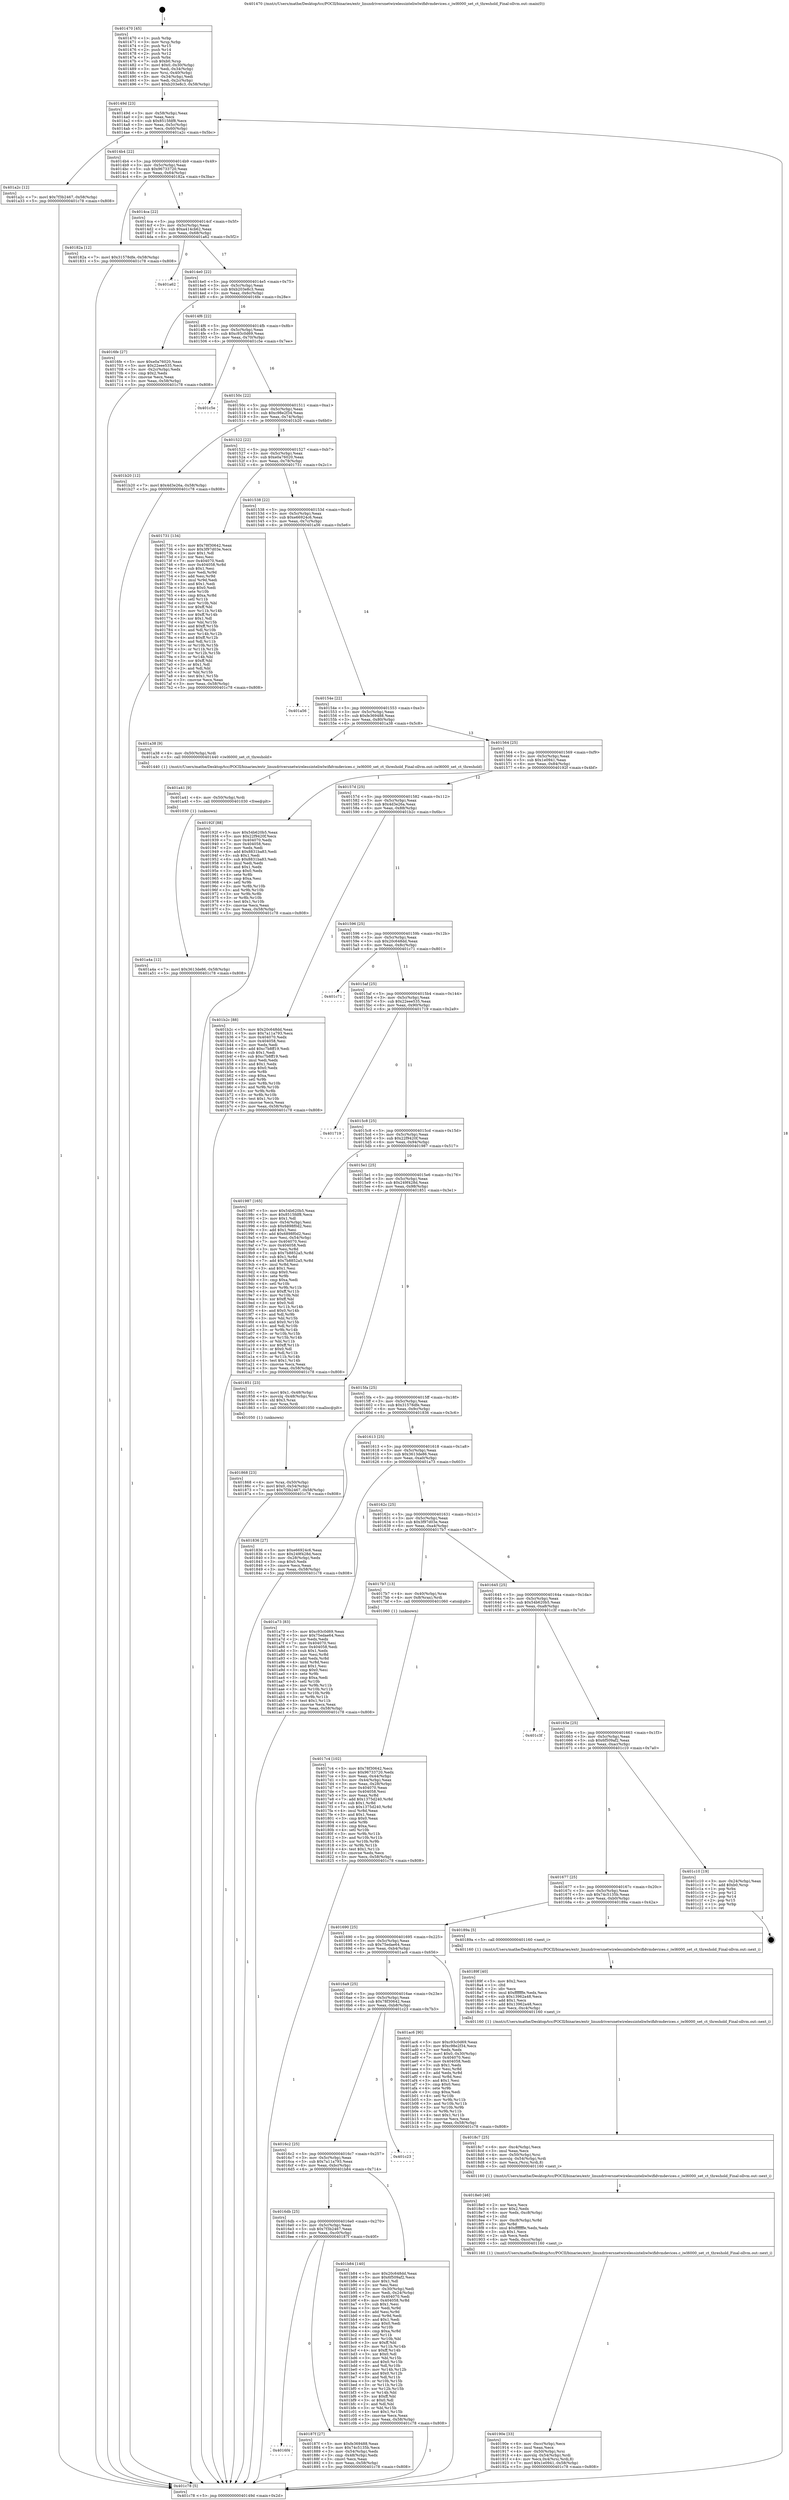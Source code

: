 digraph "0x401470" {
  label = "0x401470 (/mnt/c/Users/mathe/Desktop/tcc/POCII/binaries/extr_linuxdriversnetwirelessinteliwlwifidvmdevices.c_iwl6000_set_ct_threshold_Final-ollvm.out::main(0))"
  labelloc = "t"
  node[shape=record]

  Entry [label="",width=0.3,height=0.3,shape=circle,fillcolor=black,style=filled]
  "0x40149d" [label="{
     0x40149d [23]\l
     | [instrs]\l
     &nbsp;&nbsp;0x40149d \<+3\>: mov -0x58(%rbp),%eax\l
     &nbsp;&nbsp;0x4014a0 \<+2\>: mov %eax,%ecx\l
     &nbsp;&nbsp;0x4014a2 \<+6\>: sub $0x8515fdf8,%ecx\l
     &nbsp;&nbsp;0x4014a8 \<+3\>: mov %eax,-0x5c(%rbp)\l
     &nbsp;&nbsp;0x4014ab \<+3\>: mov %ecx,-0x60(%rbp)\l
     &nbsp;&nbsp;0x4014ae \<+6\>: je 0000000000401a2c \<main+0x5bc\>\l
  }"]
  "0x401a2c" [label="{
     0x401a2c [12]\l
     | [instrs]\l
     &nbsp;&nbsp;0x401a2c \<+7\>: movl $0x7f3b2467,-0x58(%rbp)\l
     &nbsp;&nbsp;0x401a33 \<+5\>: jmp 0000000000401c78 \<main+0x808\>\l
  }"]
  "0x4014b4" [label="{
     0x4014b4 [22]\l
     | [instrs]\l
     &nbsp;&nbsp;0x4014b4 \<+5\>: jmp 00000000004014b9 \<main+0x49\>\l
     &nbsp;&nbsp;0x4014b9 \<+3\>: mov -0x5c(%rbp),%eax\l
     &nbsp;&nbsp;0x4014bc \<+5\>: sub $0x96733720,%eax\l
     &nbsp;&nbsp;0x4014c1 \<+3\>: mov %eax,-0x64(%rbp)\l
     &nbsp;&nbsp;0x4014c4 \<+6\>: je 000000000040182a \<main+0x3ba\>\l
  }"]
  Exit [label="",width=0.3,height=0.3,shape=circle,fillcolor=black,style=filled,peripheries=2]
  "0x40182a" [label="{
     0x40182a [12]\l
     | [instrs]\l
     &nbsp;&nbsp;0x40182a \<+7\>: movl $0x31578dfe,-0x58(%rbp)\l
     &nbsp;&nbsp;0x401831 \<+5\>: jmp 0000000000401c78 \<main+0x808\>\l
  }"]
  "0x4014ca" [label="{
     0x4014ca [22]\l
     | [instrs]\l
     &nbsp;&nbsp;0x4014ca \<+5\>: jmp 00000000004014cf \<main+0x5f\>\l
     &nbsp;&nbsp;0x4014cf \<+3\>: mov -0x5c(%rbp),%eax\l
     &nbsp;&nbsp;0x4014d2 \<+5\>: sub $0xa414cb62,%eax\l
     &nbsp;&nbsp;0x4014d7 \<+3\>: mov %eax,-0x68(%rbp)\l
     &nbsp;&nbsp;0x4014da \<+6\>: je 0000000000401a62 \<main+0x5f2\>\l
  }"]
  "0x401a4a" [label="{
     0x401a4a [12]\l
     | [instrs]\l
     &nbsp;&nbsp;0x401a4a \<+7\>: movl $0x3613de86,-0x58(%rbp)\l
     &nbsp;&nbsp;0x401a51 \<+5\>: jmp 0000000000401c78 \<main+0x808\>\l
  }"]
  "0x401a62" [label="{
     0x401a62\l
  }", style=dashed]
  "0x4014e0" [label="{
     0x4014e0 [22]\l
     | [instrs]\l
     &nbsp;&nbsp;0x4014e0 \<+5\>: jmp 00000000004014e5 \<main+0x75\>\l
     &nbsp;&nbsp;0x4014e5 \<+3\>: mov -0x5c(%rbp),%eax\l
     &nbsp;&nbsp;0x4014e8 \<+5\>: sub $0xb203e8c3,%eax\l
     &nbsp;&nbsp;0x4014ed \<+3\>: mov %eax,-0x6c(%rbp)\l
     &nbsp;&nbsp;0x4014f0 \<+6\>: je 00000000004016fe \<main+0x28e\>\l
  }"]
  "0x401a41" [label="{
     0x401a41 [9]\l
     | [instrs]\l
     &nbsp;&nbsp;0x401a41 \<+4\>: mov -0x50(%rbp),%rdi\l
     &nbsp;&nbsp;0x401a45 \<+5\>: call 0000000000401030 \<free@plt\>\l
     | [calls]\l
     &nbsp;&nbsp;0x401030 \{1\} (unknown)\l
  }"]
  "0x4016fe" [label="{
     0x4016fe [27]\l
     | [instrs]\l
     &nbsp;&nbsp;0x4016fe \<+5\>: mov $0xe0a76020,%eax\l
     &nbsp;&nbsp;0x401703 \<+5\>: mov $0x22eee535,%ecx\l
     &nbsp;&nbsp;0x401708 \<+3\>: mov -0x2c(%rbp),%edx\l
     &nbsp;&nbsp;0x40170b \<+3\>: cmp $0x2,%edx\l
     &nbsp;&nbsp;0x40170e \<+3\>: cmovne %ecx,%eax\l
     &nbsp;&nbsp;0x401711 \<+3\>: mov %eax,-0x58(%rbp)\l
     &nbsp;&nbsp;0x401714 \<+5\>: jmp 0000000000401c78 \<main+0x808\>\l
  }"]
  "0x4014f6" [label="{
     0x4014f6 [22]\l
     | [instrs]\l
     &nbsp;&nbsp;0x4014f6 \<+5\>: jmp 00000000004014fb \<main+0x8b\>\l
     &nbsp;&nbsp;0x4014fb \<+3\>: mov -0x5c(%rbp),%eax\l
     &nbsp;&nbsp;0x4014fe \<+5\>: sub $0xc93c0d69,%eax\l
     &nbsp;&nbsp;0x401503 \<+3\>: mov %eax,-0x70(%rbp)\l
     &nbsp;&nbsp;0x401506 \<+6\>: je 0000000000401c5e \<main+0x7ee\>\l
  }"]
  "0x401c78" [label="{
     0x401c78 [5]\l
     | [instrs]\l
     &nbsp;&nbsp;0x401c78 \<+5\>: jmp 000000000040149d \<main+0x2d\>\l
  }"]
  "0x401470" [label="{
     0x401470 [45]\l
     | [instrs]\l
     &nbsp;&nbsp;0x401470 \<+1\>: push %rbp\l
     &nbsp;&nbsp;0x401471 \<+3\>: mov %rsp,%rbp\l
     &nbsp;&nbsp;0x401474 \<+2\>: push %r15\l
     &nbsp;&nbsp;0x401476 \<+2\>: push %r14\l
     &nbsp;&nbsp;0x401478 \<+2\>: push %r12\l
     &nbsp;&nbsp;0x40147a \<+1\>: push %rbx\l
     &nbsp;&nbsp;0x40147b \<+7\>: sub $0xb0,%rsp\l
     &nbsp;&nbsp;0x401482 \<+7\>: movl $0x0,-0x30(%rbp)\l
     &nbsp;&nbsp;0x401489 \<+3\>: mov %edi,-0x34(%rbp)\l
     &nbsp;&nbsp;0x40148c \<+4\>: mov %rsi,-0x40(%rbp)\l
     &nbsp;&nbsp;0x401490 \<+3\>: mov -0x34(%rbp),%edi\l
     &nbsp;&nbsp;0x401493 \<+3\>: mov %edi,-0x2c(%rbp)\l
     &nbsp;&nbsp;0x401496 \<+7\>: movl $0xb203e8c3,-0x58(%rbp)\l
  }"]
  "0x40190e" [label="{
     0x40190e [33]\l
     | [instrs]\l
     &nbsp;&nbsp;0x40190e \<+6\>: mov -0xcc(%rbp),%ecx\l
     &nbsp;&nbsp;0x401914 \<+3\>: imul %eax,%ecx\l
     &nbsp;&nbsp;0x401917 \<+4\>: mov -0x50(%rbp),%rsi\l
     &nbsp;&nbsp;0x40191b \<+4\>: movslq -0x54(%rbp),%rdi\l
     &nbsp;&nbsp;0x40191f \<+4\>: mov %ecx,0x4(%rsi,%rdi,8)\l
     &nbsp;&nbsp;0x401923 \<+7\>: movl $0x1e0941,-0x58(%rbp)\l
     &nbsp;&nbsp;0x40192a \<+5\>: jmp 0000000000401c78 \<main+0x808\>\l
  }"]
  "0x401c5e" [label="{
     0x401c5e\l
  }", style=dashed]
  "0x40150c" [label="{
     0x40150c [22]\l
     | [instrs]\l
     &nbsp;&nbsp;0x40150c \<+5\>: jmp 0000000000401511 \<main+0xa1\>\l
     &nbsp;&nbsp;0x401511 \<+3\>: mov -0x5c(%rbp),%eax\l
     &nbsp;&nbsp;0x401514 \<+5\>: sub $0xc98e2f34,%eax\l
     &nbsp;&nbsp;0x401519 \<+3\>: mov %eax,-0x74(%rbp)\l
     &nbsp;&nbsp;0x40151c \<+6\>: je 0000000000401b20 \<main+0x6b0\>\l
  }"]
  "0x4018e0" [label="{
     0x4018e0 [46]\l
     | [instrs]\l
     &nbsp;&nbsp;0x4018e0 \<+2\>: xor %ecx,%ecx\l
     &nbsp;&nbsp;0x4018e2 \<+5\>: mov $0x2,%edx\l
     &nbsp;&nbsp;0x4018e7 \<+6\>: mov %edx,-0xc8(%rbp)\l
     &nbsp;&nbsp;0x4018ed \<+1\>: cltd\l
     &nbsp;&nbsp;0x4018ee \<+7\>: mov -0xc8(%rbp),%r8d\l
     &nbsp;&nbsp;0x4018f5 \<+3\>: idiv %r8d\l
     &nbsp;&nbsp;0x4018f8 \<+6\>: imul $0xfffffffe,%edx,%edx\l
     &nbsp;&nbsp;0x4018fe \<+3\>: sub $0x1,%ecx\l
     &nbsp;&nbsp;0x401901 \<+2\>: sub %ecx,%edx\l
     &nbsp;&nbsp;0x401903 \<+6\>: mov %edx,-0xcc(%rbp)\l
     &nbsp;&nbsp;0x401909 \<+5\>: call 0000000000401160 \<next_i\>\l
     | [calls]\l
     &nbsp;&nbsp;0x401160 \{1\} (/mnt/c/Users/mathe/Desktop/tcc/POCII/binaries/extr_linuxdriversnetwirelessinteliwlwifidvmdevices.c_iwl6000_set_ct_threshold_Final-ollvm.out::next_i)\l
  }"]
  "0x401b20" [label="{
     0x401b20 [12]\l
     | [instrs]\l
     &nbsp;&nbsp;0x401b20 \<+7\>: movl $0x4d3e26a,-0x58(%rbp)\l
     &nbsp;&nbsp;0x401b27 \<+5\>: jmp 0000000000401c78 \<main+0x808\>\l
  }"]
  "0x401522" [label="{
     0x401522 [22]\l
     | [instrs]\l
     &nbsp;&nbsp;0x401522 \<+5\>: jmp 0000000000401527 \<main+0xb7\>\l
     &nbsp;&nbsp;0x401527 \<+3\>: mov -0x5c(%rbp),%eax\l
     &nbsp;&nbsp;0x40152a \<+5\>: sub $0xe0a76020,%eax\l
     &nbsp;&nbsp;0x40152f \<+3\>: mov %eax,-0x78(%rbp)\l
     &nbsp;&nbsp;0x401532 \<+6\>: je 0000000000401731 \<main+0x2c1\>\l
  }"]
  "0x4018c7" [label="{
     0x4018c7 [25]\l
     | [instrs]\l
     &nbsp;&nbsp;0x4018c7 \<+6\>: mov -0xc4(%rbp),%ecx\l
     &nbsp;&nbsp;0x4018cd \<+3\>: imul %eax,%ecx\l
     &nbsp;&nbsp;0x4018d0 \<+4\>: mov -0x50(%rbp),%rsi\l
     &nbsp;&nbsp;0x4018d4 \<+4\>: movslq -0x54(%rbp),%rdi\l
     &nbsp;&nbsp;0x4018d8 \<+3\>: mov %ecx,(%rsi,%rdi,8)\l
     &nbsp;&nbsp;0x4018db \<+5\>: call 0000000000401160 \<next_i\>\l
     | [calls]\l
     &nbsp;&nbsp;0x401160 \{1\} (/mnt/c/Users/mathe/Desktop/tcc/POCII/binaries/extr_linuxdriversnetwirelessinteliwlwifidvmdevices.c_iwl6000_set_ct_threshold_Final-ollvm.out::next_i)\l
  }"]
  "0x401731" [label="{
     0x401731 [134]\l
     | [instrs]\l
     &nbsp;&nbsp;0x401731 \<+5\>: mov $0x78f30642,%eax\l
     &nbsp;&nbsp;0x401736 \<+5\>: mov $0x3f97d03e,%ecx\l
     &nbsp;&nbsp;0x40173b \<+2\>: mov $0x1,%dl\l
     &nbsp;&nbsp;0x40173d \<+2\>: xor %esi,%esi\l
     &nbsp;&nbsp;0x40173f \<+7\>: mov 0x404070,%edi\l
     &nbsp;&nbsp;0x401746 \<+8\>: mov 0x404058,%r8d\l
     &nbsp;&nbsp;0x40174e \<+3\>: sub $0x1,%esi\l
     &nbsp;&nbsp;0x401751 \<+3\>: mov %edi,%r9d\l
     &nbsp;&nbsp;0x401754 \<+3\>: add %esi,%r9d\l
     &nbsp;&nbsp;0x401757 \<+4\>: imul %r9d,%edi\l
     &nbsp;&nbsp;0x40175b \<+3\>: and $0x1,%edi\l
     &nbsp;&nbsp;0x40175e \<+3\>: cmp $0x0,%edi\l
     &nbsp;&nbsp;0x401761 \<+4\>: sete %r10b\l
     &nbsp;&nbsp;0x401765 \<+4\>: cmp $0xa,%r8d\l
     &nbsp;&nbsp;0x401769 \<+4\>: setl %r11b\l
     &nbsp;&nbsp;0x40176d \<+3\>: mov %r10b,%bl\l
     &nbsp;&nbsp;0x401770 \<+3\>: xor $0xff,%bl\l
     &nbsp;&nbsp;0x401773 \<+3\>: mov %r11b,%r14b\l
     &nbsp;&nbsp;0x401776 \<+4\>: xor $0xff,%r14b\l
     &nbsp;&nbsp;0x40177a \<+3\>: xor $0x1,%dl\l
     &nbsp;&nbsp;0x40177d \<+3\>: mov %bl,%r15b\l
     &nbsp;&nbsp;0x401780 \<+4\>: and $0xff,%r15b\l
     &nbsp;&nbsp;0x401784 \<+3\>: and %dl,%r10b\l
     &nbsp;&nbsp;0x401787 \<+3\>: mov %r14b,%r12b\l
     &nbsp;&nbsp;0x40178a \<+4\>: and $0xff,%r12b\l
     &nbsp;&nbsp;0x40178e \<+3\>: and %dl,%r11b\l
     &nbsp;&nbsp;0x401791 \<+3\>: or %r10b,%r15b\l
     &nbsp;&nbsp;0x401794 \<+3\>: or %r11b,%r12b\l
     &nbsp;&nbsp;0x401797 \<+3\>: xor %r12b,%r15b\l
     &nbsp;&nbsp;0x40179a \<+3\>: or %r14b,%bl\l
     &nbsp;&nbsp;0x40179d \<+3\>: xor $0xff,%bl\l
     &nbsp;&nbsp;0x4017a0 \<+3\>: or $0x1,%dl\l
     &nbsp;&nbsp;0x4017a3 \<+2\>: and %dl,%bl\l
     &nbsp;&nbsp;0x4017a5 \<+3\>: or %bl,%r15b\l
     &nbsp;&nbsp;0x4017a8 \<+4\>: test $0x1,%r15b\l
     &nbsp;&nbsp;0x4017ac \<+3\>: cmovne %ecx,%eax\l
     &nbsp;&nbsp;0x4017af \<+3\>: mov %eax,-0x58(%rbp)\l
     &nbsp;&nbsp;0x4017b2 \<+5\>: jmp 0000000000401c78 \<main+0x808\>\l
  }"]
  "0x401538" [label="{
     0x401538 [22]\l
     | [instrs]\l
     &nbsp;&nbsp;0x401538 \<+5\>: jmp 000000000040153d \<main+0xcd\>\l
     &nbsp;&nbsp;0x40153d \<+3\>: mov -0x5c(%rbp),%eax\l
     &nbsp;&nbsp;0x401540 \<+5\>: sub $0xe66924c6,%eax\l
     &nbsp;&nbsp;0x401545 \<+3\>: mov %eax,-0x7c(%rbp)\l
     &nbsp;&nbsp;0x401548 \<+6\>: je 0000000000401a56 \<main+0x5e6\>\l
  }"]
  "0x40189f" [label="{
     0x40189f [40]\l
     | [instrs]\l
     &nbsp;&nbsp;0x40189f \<+5\>: mov $0x2,%ecx\l
     &nbsp;&nbsp;0x4018a4 \<+1\>: cltd\l
     &nbsp;&nbsp;0x4018a5 \<+2\>: idiv %ecx\l
     &nbsp;&nbsp;0x4018a7 \<+6\>: imul $0xfffffffe,%edx,%ecx\l
     &nbsp;&nbsp;0x4018ad \<+6\>: sub $0x13962a48,%ecx\l
     &nbsp;&nbsp;0x4018b3 \<+3\>: add $0x1,%ecx\l
     &nbsp;&nbsp;0x4018b6 \<+6\>: add $0x13962a48,%ecx\l
     &nbsp;&nbsp;0x4018bc \<+6\>: mov %ecx,-0xc4(%rbp)\l
     &nbsp;&nbsp;0x4018c2 \<+5\>: call 0000000000401160 \<next_i\>\l
     | [calls]\l
     &nbsp;&nbsp;0x401160 \{1\} (/mnt/c/Users/mathe/Desktop/tcc/POCII/binaries/extr_linuxdriversnetwirelessinteliwlwifidvmdevices.c_iwl6000_set_ct_threshold_Final-ollvm.out::next_i)\l
  }"]
  "0x401a56" [label="{
     0x401a56\l
  }", style=dashed]
  "0x40154e" [label="{
     0x40154e [22]\l
     | [instrs]\l
     &nbsp;&nbsp;0x40154e \<+5\>: jmp 0000000000401553 \<main+0xe3\>\l
     &nbsp;&nbsp;0x401553 \<+3\>: mov -0x5c(%rbp),%eax\l
     &nbsp;&nbsp;0x401556 \<+5\>: sub $0xfe369488,%eax\l
     &nbsp;&nbsp;0x40155b \<+3\>: mov %eax,-0x80(%rbp)\l
     &nbsp;&nbsp;0x40155e \<+6\>: je 0000000000401a38 \<main+0x5c8\>\l
  }"]
  "0x4016f4" [label="{
     0x4016f4\l
  }", style=dashed]
  "0x401a38" [label="{
     0x401a38 [9]\l
     | [instrs]\l
     &nbsp;&nbsp;0x401a38 \<+4\>: mov -0x50(%rbp),%rdi\l
     &nbsp;&nbsp;0x401a3c \<+5\>: call 0000000000401440 \<iwl6000_set_ct_threshold\>\l
     | [calls]\l
     &nbsp;&nbsp;0x401440 \{1\} (/mnt/c/Users/mathe/Desktop/tcc/POCII/binaries/extr_linuxdriversnetwirelessinteliwlwifidvmdevices.c_iwl6000_set_ct_threshold_Final-ollvm.out::iwl6000_set_ct_threshold)\l
  }"]
  "0x401564" [label="{
     0x401564 [25]\l
     | [instrs]\l
     &nbsp;&nbsp;0x401564 \<+5\>: jmp 0000000000401569 \<main+0xf9\>\l
     &nbsp;&nbsp;0x401569 \<+3\>: mov -0x5c(%rbp),%eax\l
     &nbsp;&nbsp;0x40156c \<+5\>: sub $0x1e0941,%eax\l
     &nbsp;&nbsp;0x401571 \<+6\>: mov %eax,-0x84(%rbp)\l
     &nbsp;&nbsp;0x401577 \<+6\>: je 000000000040192f \<main+0x4bf\>\l
  }"]
  "0x40187f" [label="{
     0x40187f [27]\l
     | [instrs]\l
     &nbsp;&nbsp;0x40187f \<+5\>: mov $0xfe369488,%eax\l
     &nbsp;&nbsp;0x401884 \<+5\>: mov $0x74c5135b,%ecx\l
     &nbsp;&nbsp;0x401889 \<+3\>: mov -0x54(%rbp),%edx\l
     &nbsp;&nbsp;0x40188c \<+3\>: cmp -0x48(%rbp),%edx\l
     &nbsp;&nbsp;0x40188f \<+3\>: cmovl %ecx,%eax\l
     &nbsp;&nbsp;0x401892 \<+3\>: mov %eax,-0x58(%rbp)\l
     &nbsp;&nbsp;0x401895 \<+5\>: jmp 0000000000401c78 \<main+0x808\>\l
  }"]
  "0x40192f" [label="{
     0x40192f [88]\l
     | [instrs]\l
     &nbsp;&nbsp;0x40192f \<+5\>: mov $0x54b620b5,%eax\l
     &nbsp;&nbsp;0x401934 \<+5\>: mov $0x22f9420f,%ecx\l
     &nbsp;&nbsp;0x401939 \<+7\>: mov 0x404070,%edx\l
     &nbsp;&nbsp;0x401940 \<+7\>: mov 0x404058,%esi\l
     &nbsp;&nbsp;0x401947 \<+2\>: mov %edx,%edi\l
     &nbsp;&nbsp;0x401949 \<+6\>: add $0x8831ba83,%edi\l
     &nbsp;&nbsp;0x40194f \<+3\>: sub $0x1,%edi\l
     &nbsp;&nbsp;0x401952 \<+6\>: sub $0x8831ba83,%edi\l
     &nbsp;&nbsp;0x401958 \<+3\>: imul %edi,%edx\l
     &nbsp;&nbsp;0x40195b \<+3\>: and $0x1,%edx\l
     &nbsp;&nbsp;0x40195e \<+3\>: cmp $0x0,%edx\l
     &nbsp;&nbsp;0x401961 \<+4\>: sete %r8b\l
     &nbsp;&nbsp;0x401965 \<+3\>: cmp $0xa,%esi\l
     &nbsp;&nbsp;0x401968 \<+4\>: setl %r9b\l
     &nbsp;&nbsp;0x40196c \<+3\>: mov %r8b,%r10b\l
     &nbsp;&nbsp;0x40196f \<+3\>: and %r9b,%r10b\l
     &nbsp;&nbsp;0x401972 \<+3\>: xor %r9b,%r8b\l
     &nbsp;&nbsp;0x401975 \<+3\>: or %r8b,%r10b\l
     &nbsp;&nbsp;0x401978 \<+4\>: test $0x1,%r10b\l
     &nbsp;&nbsp;0x40197c \<+3\>: cmovne %ecx,%eax\l
     &nbsp;&nbsp;0x40197f \<+3\>: mov %eax,-0x58(%rbp)\l
     &nbsp;&nbsp;0x401982 \<+5\>: jmp 0000000000401c78 \<main+0x808\>\l
  }"]
  "0x40157d" [label="{
     0x40157d [25]\l
     | [instrs]\l
     &nbsp;&nbsp;0x40157d \<+5\>: jmp 0000000000401582 \<main+0x112\>\l
     &nbsp;&nbsp;0x401582 \<+3\>: mov -0x5c(%rbp),%eax\l
     &nbsp;&nbsp;0x401585 \<+5\>: sub $0x4d3e26a,%eax\l
     &nbsp;&nbsp;0x40158a \<+6\>: mov %eax,-0x88(%rbp)\l
     &nbsp;&nbsp;0x401590 \<+6\>: je 0000000000401b2c \<main+0x6bc\>\l
  }"]
  "0x4016db" [label="{
     0x4016db [25]\l
     | [instrs]\l
     &nbsp;&nbsp;0x4016db \<+5\>: jmp 00000000004016e0 \<main+0x270\>\l
     &nbsp;&nbsp;0x4016e0 \<+3\>: mov -0x5c(%rbp),%eax\l
     &nbsp;&nbsp;0x4016e3 \<+5\>: sub $0x7f3b2467,%eax\l
     &nbsp;&nbsp;0x4016e8 \<+6\>: mov %eax,-0xc0(%rbp)\l
     &nbsp;&nbsp;0x4016ee \<+6\>: je 000000000040187f \<main+0x40f\>\l
  }"]
  "0x401b2c" [label="{
     0x401b2c [88]\l
     | [instrs]\l
     &nbsp;&nbsp;0x401b2c \<+5\>: mov $0x20c648dd,%eax\l
     &nbsp;&nbsp;0x401b31 \<+5\>: mov $0x7a11a793,%ecx\l
     &nbsp;&nbsp;0x401b36 \<+7\>: mov 0x404070,%edx\l
     &nbsp;&nbsp;0x401b3d \<+7\>: mov 0x404058,%esi\l
     &nbsp;&nbsp;0x401b44 \<+2\>: mov %edx,%edi\l
     &nbsp;&nbsp;0x401b46 \<+6\>: add $0xc7b8ff19,%edi\l
     &nbsp;&nbsp;0x401b4c \<+3\>: sub $0x1,%edi\l
     &nbsp;&nbsp;0x401b4f \<+6\>: sub $0xc7b8ff19,%edi\l
     &nbsp;&nbsp;0x401b55 \<+3\>: imul %edi,%edx\l
     &nbsp;&nbsp;0x401b58 \<+3\>: and $0x1,%edx\l
     &nbsp;&nbsp;0x401b5b \<+3\>: cmp $0x0,%edx\l
     &nbsp;&nbsp;0x401b5e \<+4\>: sete %r8b\l
     &nbsp;&nbsp;0x401b62 \<+3\>: cmp $0xa,%esi\l
     &nbsp;&nbsp;0x401b65 \<+4\>: setl %r9b\l
     &nbsp;&nbsp;0x401b69 \<+3\>: mov %r8b,%r10b\l
     &nbsp;&nbsp;0x401b6c \<+3\>: and %r9b,%r10b\l
     &nbsp;&nbsp;0x401b6f \<+3\>: xor %r9b,%r8b\l
     &nbsp;&nbsp;0x401b72 \<+3\>: or %r8b,%r10b\l
     &nbsp;&nbsp;0x401b75 \<+4\>: test $0x1,%r10b\l
     &nbsp;&nbsp;0x401b79 \<+3\>: cmovne %ecx,%eax\l
     &nbsp;&nbsp;0x401b7c \<+3\>: mov %eax,-0x58(%rbp)\l
     &nbsp;&nbsp;0x401b7f \<+5\>: jmp 0000000000401c78 \<main+0x808\>\l
  }"]
  "0x401596" [label="{
     0x401596 [25]\l
     | [instrs]\l
     &nbsp;&nbsp;0x401596 \<+5\>: jmp 000000000040159b \<main+0x12b\>\l
     &nbsp;&nbsp;0x40159b \<+3\>: mov -0x5c(%rbp),%eax\l
     &nbsp;&nbsp;0x40159e \<+5\>: sub $0x20c648dd,%eax\l
     &nbsp;&nbsp;0x4015a3 \<+6\>: mov %eax,-0x8c(%rbp)\l
     &nbsp;&nbsp;0x4015a9 \<+6\>: je 0000000000401c71 \<main+0x801\>\l
  }"]
  "0x401b84" [label="{
     0x401b84 [140]\l
     | [instrs]\l
     &nbsp;&nbsp;0x401b84 \<+5\>: mov $0x20c648dd,%eax\l
     &nbsp;&nbsp;0x401b89 \<+5\>: mov $0x6f509af2,%ecx\l
     &nbsp;&nbsp;0x401b8e \<+2\>: mov $0x1,%dl\l
     &nbsp;&nbsp;0x401b90 \<+2\>: xor %esi,%esi\l
     &nbsp;&nbsp;0x401b92 \<+3\>: mov -0x30(%rbp),%edi\l
     &nbsp;&nbsp;0x401b95 \<+3\>: mov %edi,-0x24(%rbp)\l
     &nbsp;&nbsp;0x401b98 \<+7\>: mov 0x404070,%edi\l
     &nbsp;&nbsp;0x401b9f \<+8\>: mov 0x404058,%r8d\l
     &nbsp;&nbsp;0x401ba7 \<+3\>: sub $0x1,%esi\l
     &nbsp;&nbsp;0x401baa \<+3\>: mov %edi,%r9d\l
     &nbsp;&nbsp;0x401bad \<+3\>: add %esi,%r9d\l
     &nbsp;&nbsp;0x401bb0 \<+4\>: imul %r9d,%edi\l
     &nbsp;&nbsp;0x401bb4 \<+3\>: and $0x1,%edi\l
     &nbsp;&nbsp;0x401bb7 \<+3\>: cmp $0x0,%edi\l
     &nbsp;&nbsp;0x401bba \<+4\>: sete %r10b\l
     &nbsp;&nbsp;0x401bbe \<+4\>: cmp $0xa,%r8d\l
     &nbsp;&nbsp;0x401bc2 \<+4\>: setl %r11b\l
     &nbsp;&nbsp;0x401bc6 \<+3\>: mov %r10b,%bl\l
     &nbsp;&nbsp;0x401bc9 \<+3\>: xor $0xff,%bl\l
     &nbsp;&nbsp;0x401bcc \<+3\>: mov %r11b,%r14b\l
     &nbsp;&nbsp;0x401bcf \<+4\>: xor $0xff,%r14b\l
     &nbsp;&nbsp;0x401bd3 \<+3\>: xor $0x0,%dl\l
     &nbsp;&nbsp;0x401bd6 \<+3\>: mov %bl,%r15b\l
     &nbsp;&nbsp;0x401bd9 \<+4\>: and $0x0,%r15b\l
     &nbsp;&nbsp;0x401bdd \<+3\>: and %dl,%r10b\l
     &nbsp;&nbsp;0x401be0 \<+3\>: mov %r14b,%r12b\l
     &nbsp;&nbsp;0x401be3 \<+4\>: and $0x0,%r12b\l
     &nbsp;&nbsp;0x401be7 \<+3\>: and %dl,%r11b\l
     &nbsp;&nbsp;0x401bea \<+3\>: or %r10b,%r15b\l
     &nbsp;&nbsp;0x401bed \<+3\>: or %r11b,%r12b\l
     &nbsp;&nbsp;0x401bf0 \<+3\>: xor %r12b,%r15b\l
     &nbsp;&nbsp;0x401bf3 \<+3\>: or %r14b,%bl\l
     &nbsp;&nbsp;0x401bf6 \<+3\>: xor $0xff,%bl\l
     &nbsp;&nbsp;0x401bf9 \<+3\>: or $0x0,%dl\l
     &nbsp;&nbsp;0x401bfc \<+2\>: and %dl,%bl\l
     &nbsp;&nbsp;0x401bfe \<+3\>: or %bl,%r15b\l
     &nbsp;&nbsp;0x401c01 \<+4\>: test $0x1,%r15b\l
     &nbsp;&nbsp;0x401c05 \<+3\>: cmovne %ecx,%eax\l
     &nbsp;&nbsp;0x401c08 \<+3\>: mov %eax,-0x58(%rbp)\l
     &nbsp;&nbsp;0x401c0b \<+5\>: jmp 0000000000401c78 \<main+0x808\>\l
  }"]
  "0x401c71" [label="{
     0x401c71\l
  }", style=dashed]
  "0x4015af" [label="{
     0x4015af [25]\l
     | [instrs]\l
     &nbsp;&nbsp;0x4015af \<+5\>: jmp 00000000004015b4 \<main+0x144\>\l
     &nbsp;&nbsp;0x4015b4 \<+3\>: mov -0x5c(%rbp),%eax\l
     &nbsp;&nbsp;0x4015b7 \<+5\>: sub $0x22eee535,%eax\l
     &nbsp;&nbsp;0x4015bc \<+6\>: mov %eax,-0x90(%rbp)\l
     &nbsp;&nbsp;0x4015c2 \<+6\>: je 0000000000401719 \<main+0x2a9\>\l
  }"]
  "0x4016c2" [label="{
     0x4016c2 [25]\l
     | [instrs]\l
     &nbsp;&nbsp;0x4016c2 \<+5\>: jmp 00000000004016c7 \<main+0x257\>\l
     &nbsp;&nbsp;0x4016c7 \<+3\>: mov -0x5c(%rbp),%eax\l
     &nbsp;&nbsp;0x4016ca \<+5\>: sub $0x7a11a793,%eax\l
     &nbsp;&nbsp;0x4016cf \<+6\>: mov %eax,-0xbc(%rbp)\l
     &nbsp;&nbsp;0x4016d5 \<+6\>: je 0000000000401b84 \<main+0x714\>\l
  }"]
  "0x401719" [label="{
     0x401719\l
  }", style=dashed]
  "0x4015c8" [label="{
     0x4015c8 [25]\l
     | [instrs]\l
     &nbsp;&nbsp;0x4015c8 \<+5\>: jmp 00000000004015cd \<main+0x15d\>\l
     &nbsp;&nbsp;0x4015cd \<+3\>: mov -0x5c(%rbp),%eax\l
     &nbsp;&nbsp;0x4015d0 \<+5\>: sub $0x22f9420f,%eax\l
     &nbsp;&nbsp;0x4015d5 \<+6\>: mov %eax,-0x94(%rbp)\l
     &nbsp;&nbsp;0x4015db \<+6\>: je 0000000000401987 \<main+0x517\>\l
  }"]
  "0x401c23" [label="{
     0x401c23\l
  }", style=dashed]
  "0x401987" [label="{
     0x401987 [165]\l
     | [instrs]\l
     &nbsp;&nbsp;0x401987 \<+5\>: mov $0x54b620b5,%eax\l
     &nbsp;&nbsp;0x40198c \<+5\>: mov $0x8515fdf8,%ecx\l
     &nbsp;&nbsp;0x401991 \<+2\>: mov $0x1,%dl\l
     &nbsp;&nbsp;0x401993 \<+3\>: mov -0x54(%rbp),%esi\l
     &nbsp;&nbsp;0x401996 \<+6\>: sub $0x6898f0d2,%esi\l
     &nbsp;&nbsp;0x40199c \<+3\>: add $0x1,%esi\l
     &nbsp;&nbsp;0x40199f \<+6\>: add $0x6898f0d2,%esi\l
     &nbsp;&nbsp;0x4019a5 \<+3\>: mov %esi,-0x54(%rbp)\l
     &nbsp;&nbsp;0x4019a8 \<+7\>: mov 0x404070,%esi\l
     &nbsp;&nbsp;0x4019af \<+7\>: mov 0x404058,%edi\l
     &nbsp;&nbsp;0x4019b6 \<+3\>: mov %esi,%r8d\l
     &nbsp;&nbsp;0x4019b9 \<+7\>: sub $0x7b8852a5,%r8d\l
     &nbsp;&nbsp;0x4019c0 \<+4\>: sub $0x1,%r8d\l
     &nbsp;&nbsp;0x4019c4 \<+7\>: add $0x7b8852a5,%r8d\l
     &nbsp;&nbsp;0x4019cb \<+4\>: imul %r8d,%esi\l
     &nbsp;&nbsp;0x4019cf \<+3\>: and $0x1,%esi\l
     &nbsp;&nbsp;0x4019d2 \<+3\>: cmp $0x0,%esi\l
     &nbsp;&nbsp;0x4019d5 \<+4\>: sete %r9b\l
     &nbsp;&nbsp;0x4019d9 \<+3\>: cmp $0xa,%edi\l
     &nbsp;&nbsp;0x4019dc \<+4\>: setl %r10b\l
     &nbsp;&nbsp;0x4019e0 \<+3\>: mov %r9b,%r11b\l
     &nbsp;&nbsp;0x4019e3 \<+4\>: xor $0xff,%r11b\l
     &nbsp;&nbsp;0x4019e7 \<+3\>: mov %r10b,%bl\l
     &nbsp;&nbsp;0x4019ea \<+3\>: xor $0xff,%bl\l
     &nbsp;&nbsp;0x4019ed \<+3\>: xor $0x0,%dl\l
     &nbsp;&nbsp;0x4019f0 \<+3\>: mov %r11b,%r14b\l
     &nbsp;&nbsp;0x4019f3 \<+4\>: and $0x0,%r14b\l
     &nbsp;&nbsp;0x4019f7 \<+3\>: and %dl,%r9b\l
     &nbsp;&nbsp;0x4019fa \<+3\>: mov %bl,%r15b\l
     &nbsp;&nbsp;0x4019fd \<+4\>: and $0x0,%r15b\l
     &nbsp;&nbsp;0x401a01 \<+3\>: and %dl,%r10b\l
     &nbsp;&nbsp;0x401a04 \<+3\>: or %r9b,%r14b\l
     &nbsp;&nbsp;0x401a07 \<+3\>: or %r10b,%r15b\l
     &nbsp;&nbsp;0x401a0a \<+3\>: xor %r15b,%r14b\l
     &nbsp;&nbsp;0x401a0d \<+3\>: or %bl,%r11b\l
     &nbsp;&nbsp;0x401a10 \<+4\>: xor $0xff,%r11b\l
     &nbsp;&nbsp;0x401a14 \<+3\>: or $0x0,%dl\l
     &nbsp;&nbsp;0x401a17 \<+3\>: and %dl,%r11b\l
     &nbsp;&nbsp;0x401a1a \<+3\>: or %r11b,%r14b\l
     &nbsp;&nbsp;0x401a1d \<+4\>: test $0x1,%r14b\l
     &nbsp;&nbsp;0x401a21 \<+3\>: cmovne %ecx,%eax\l
     &nbsp;&nbsp;0x401a24 \<+3\>: mov %eax,-0x58(%rbp)\l
     &nbsp;&nbsp;0x401a27 \<+5\>: jmp 0000000000401c78 \<main+0x808\>\l
  }"]
  "0x4015e1" [label="{
     0x4015e1 [25]\l
     | [instrs]\l
     &nbsp;&nbsp;0x4015e1 \<+5\>: jmp 00000000004015e6 \<main+0x176\>\l
     &nbsp;&nbsp;0x4015e6 \<+3\>: mov -0x5c(%rbp),%eax\l
     &nbsp;&nbsp;0x4015e9 \<+5\>: sub $0x249f428d,%eax\l
     &nbsp;&nbsp;0x4015ee \<+6\>: mov %eax,-0x98(%rbp)\l
     &nbsp;&nbsp;0x4015f4 \<+6\>: je 0000000000401851 \<main+0x3e1\>\l
  }"]
  "0x4016a9" [label="{
     0x4016a9 [25]\l
     | [instrs]\l
     &nbsp;&nbsp;0x4016a9 \<+5\>: jmp 00000000004016ae \<main+0x23e\>\l
     &nbsp;&nbsp;0x4016ae \<+3\>: mov -0x5c(%rbp),%eax\l
     &nbsp;&nbsp;0x4016b1 \<+5\>: sub $0x78f30642,%eax\l
     &nbsp;&nbsp;0x4016b6 \<+6\>: mov %eax,-0xb8(%rbp)\l
     &nbsp;&nbsp;0x4016bc \<+6\>: je 0000000000401c23 \<main+0x7b3\>\l
  }"]
  "0x401851" [label="{
     0x401851 [23]\l
     | [instrs]\l
     &nbsp;&nbsp;0x401851 \<+7\>: movl $0x1,-0x48(%rbp)\l
     &nbsp;&nbsp;0x401858 \<+4\>: movslq -0x48(%rbp),%rax\l
     &nbsp;&nbsp;0x40185c \<+4\>: shl $0x3,%rax\l
     &nbsp;&nbsp;0x401860 \<+3\>: mov %rax,%rdi\l
     &nbsp;&nbsp;0x401863 \<+5\>: call 0000000000401050 \<malloc@plt\>\l
     | [calls]\l
     &nbsp;&nbsp;0x401050 \{1\} (unknown)\l
  }"]
  "0x4015fa" [label="{
     0x4015fa [25]\l
     | [instrs]\l
     &nbsp;&nbsp;0x4015fa \<+5\>: jmp 00000000004015ff \<main+0x18f\>\l
     &nbsp;&nbsp;0x4015ff \<+3\>: mov -0x5c(%rbp),%eax\l
     &nbsp;&nbsp;0x401602 \<+5\>: sub $0x31578dfe,%eax\l
     &nbsp;&nbsp;0x401607 \<+6\>: mov %eax,-0x9c(%rbp)\l
     &nbsp;&nbsp;0x40160d \<+6\>: je 0000000000401836 \<main+0x3c6\>\l
  }"]
  "0x401ac6" [label="{
     0x401ac6 [90]\l
     | [instrs]\l
     &nbsp;&nbsp;0x401ac6 \<+5\>: mov $0xc93c0d69,%eax\l
     &nbsp;&nbsp;0x401acb \<+5\>: mov $0xc98e2f34,%ecx\l
     &nbsp;&nbsp;0x401ad0 \<+2\>: xor %edx,%edx\l
     &nbsp;&nbsp;0x401ad2 \<+7\>: movl $0x0,-0x30(%rbp)\l
     &nbsp;&nbsp;0x401ad9 \<+7\>: mov 0x404070,%esi\l
     &nbsp;&nbsp;0x401ae0 \<+7\>: mov 0x404058,%edi\l
     &nbsp;&nbsp;0x401ae7 \<+3\>: sub $0x1,%edx\l
     &nbsp;&nbsp;0x401aea \<+3\>: mov %esi,%r8d\l
     &nbsp;&nbsp;0x401aed \<+3\>: add %edx,%r8d\l
     &nbsp;&nbsp;0x401af0 \<+4\>: imul %r8d,%esi\l
     &nbsp;&nbsp;0x401af4 \<+3\>: and $0x1,%esi\l
     &nbsp;&nbsp;0x401af7 \<+3\>: cmp $0x0,%esi\l
     &nbsp;&nbsp;0x401afa \<+4\>: sete %r9b\l
     &nbsp;&nbsp;0x401afe \<+3\>: cmp $0xa,%edi\l
     &nbsp;&nbsp;0x401b01 \<+4\>: setl %r10b\l
     &nbsp;&nbsp;0x401b05 \<+3\>: mov %r9b,%r11b\l
     &nbsp;&nbsp;0x401b08 \<+3\>: and %r10b,%r11b\l
     &nbsp;&nbsp;0x401b0b \<+3\>: xor %r10b,%r9b\l
     &nbsp;&nbsp;0x401b0e \<+3\>: or %r9b,%r11b\l
     &nbsp;&nbsp;0x401b11 \<+4\>: test $0x1,%r11b\l
     &nbsp;&nbsp;0x401b15 \<+3\>: cmovne %ecx,%eax\l
     &nbsp;&nbsp;0x401b18 \<+3\>: mov %eax,-0x58(%rbp)\l
     &nbsp;&nbsp;0x401b1b \<+5\>: jmp 0000000000401c78 \<main+0x808\>\l
  }"]
  "0x401836" [label="{
     0x401836 [27]\l
     | [instrs]\l
     &nbsp;&nbsp;0x401836 \<+5\>: mov $0xe66924c6,%eax\l
     &nbsp;&nbsp;0x40183b \<+5\>: mov $0x249f428d,%ecx\l
     &nbsp;&nbsp;0x401840 \<+3\>: mov -0x28(%rbp),%edx\l
     &nbsp;&nbsp;0x401843 \<+3\>: cmp $0x0,%edx\l
     &nbsp;&nbsp;0x401846 \<+3\>: cmove %ecx,%eax\l
     &nbsp;&nbsp;0x401849 \<+3\>: mov %eax,-0x58(%rbp)\l
     &nbsp;&nbsp;0x40184c \<+5\>: jmp 0000000000401c78 \<main+0x808\>\l
  }"]
  "0x401613" [label="{
     0x401613 [25]\l
     | [instrs]\l
     &nbsp;&nbsp;0x401613 \<+5\>: jmp 0000000000401618 \<main+0x1a8\>\l
     &nbsp;&nbsp;0x401618 \<+3\>: mov -0x5c(%rbp),%eax\l
     &nbsp;&nbsp;0x40161b \<+5\>: sub $0x3613de86,%eax\l
     &nbsp;&nbsp;0x401620 \<+6\>: mov %eax,-0xa0(%rbp)\l
     &nbsp;&nbsp;0x401626 \<+6\>: je 0000000000401a73 \<main+0x603\>\l
  }"]
  "0x401690" [label="{
     0x401690 [25]\l
     | [instrs]\l
     &nbsp;&nbsp;0x401690 \<+5\>: jmp 0000000000401695 \<main+0x225\>\l
     &nbsp;&nbsp;0x401695 \<+3\>: mov -0x5c(%rbp),%eax\l
     &nbsp;&nbsp;0x401698 \<+5\>: sub $0x75edae64,%eax\l
     &nbsp;&nbsp;0x40169d \<+6\>: mov %eax,-0xb4(%rbp)\l
     &nbsp;&nbsp;0x4016a3 \<+6\>: je 0000000000401ac6 \<main+0x656\>\l
  }"]
  "0x401a73" [label="{
     0x401a73 [83]\l
     | [instrs]\l
     &nbsp;&nbsp;0x401a73 \<+5\>: mov $0xc93c0d69,%eax\l
     &nbsp;&nbsp;0x401a78 \<+5\>: mov $0x75edae64,%ecx\l
     &nbsp;&nbsp;0x401a7d \<+2\>: xor %edx,%edx\l
     &nbsp;&nbsp;0x401a7f \<+7\>: mov 0x404070,%esi\l
     &nbsp;&nbsp;0x401a86 \<+7\>: mov 0x404058,%edi\l
     &nbsp;&nbsp;0x401a8d \<+3\>: sub $0x1,%edx\l
     &nbsp;&nbsp;0x401a90 \<+3\>: mov %esi,%r8d\l
     &nbsp;&nbsp;0x401a93 \<+3\>: add %edx,%r8d\l
     &nbsp;&nbsp;0x401a96 \<+4\>: imul %r8d,%esi\l
     &nbsp;&nbsp;0x401a9a \<+3\>: and $0x1,%esi\l
     &nbsp;&nbsp;0x401a9d \<+3\>: cmp $0x0,%esi\l
     &nbsp;&nbsp;0x401aa0 \<+4\>: sete %r9b\l
     &nbsp;&nbsp;0x401aa4 \<+3\>: cmp $0xa,%edi\l
     &nbsp;&nbsp;0x401aa7 \<+4\>: setl %r10b\l
     &nbsp;&nbsp;0x401aab \<+3\>: mov %r9b,%r11b\l
     &nbsp;&nbsp;0x401aae \<+3\>: and %r10b,%r11b\l
     &nbsp;&nbsp;0x401ab1 \<+3\>: xor %r10b,%r9b\l
     &nbsp;&nbsp;0x401ab4 \<+3\>: or %r9b,%r11b\l
     &nbsp;&nbsp;0x401ab7 \<+4\>: test $0x1,%r11b\l
     &nbsp;&nbsp;0x401abb \<+3\>: cmovne %ecx,%eax\l
     &nbsp;&nbsp;0x401abe \<+3\>: mov %eax,-0x58(%rbp)\l
     &nbsp;&nbsp;0x401ac1 \<+5\>: jmp 0000000000401c78 \<main+0x808\>\l
  }"]
  "0x40162c" [label="{
     0x40162c [25]\l
     | [instrs]\l
     &nbsp;&nbsp;0x40162c \<+5\>: jmp 0000000000401631 \<main+0x1c1\>\l
     &nbsp;&nbsp;0x401631 \<+3\>: mov -0x5c(%rbp),%eax\l
     &nbsp;&nbsp;0x401634 \<+5\>: sub $0x3f97d03e,%eax\l
     &nbsp;&nbsp;0x401639 \<+6\>: mov %eax,-0xa4(%rbp)\l
     &nbsp;&nbsp;0x40163f \<+6\>: je 00000000004017b7 \<main+0x347\>\l
  }"]
  "0x40189a" [label="{
     0x40189a [5]\l
     | [instrs]\l
     &nbsp;&nbsp;0x40189a \<+5\>: call 0000000000401160 \<next_i\>\l
     | [calls]\l
     &nbsp;&nbsp;0x401160 \{1\} (/mnt/c/Users/mathe/Desktop/tcc/POCII/binaries/extr_linuxdriversnetwirelessinteliwlwifidvmdevices.c_iwl6000_set_ct_threshold_Final-ollvm.out::next_i)\l
  }"]
  "0x4017b7" [label="{
     0x4017b7 [13]\l
     | [instrs]\l
     &nbsp;&nbsp;0x4017b7 \<+4\>: mov -0x40(%rbp),%rax\l
     &nbsp;&nbsp;0x4017bb \<+4\>: mov 0x8(%rax),%rdi\l
     &nbsp;&nbsp;0x4017bf \<+5\>: call 0000000000401060 \<atoi@plt\>\l
     | [calls]\l
     &nbsp;&nbsp;0x401060 \{1\} (unknown)\l
  }"]
  "0x401645" [label="{
     0x401645 [25]\l
     | [instrs]\l
     &nbsp;&nbsp;0x401645 \<+5\>: jmp 000000000040164a \<main+0x1da\>\l
     &nbsp;&nbsp;0x40164a \<+3\>: mov -0x5c(%rbp),%eax\l
     &nbsp;&nbsp;0x40164d \<+5\>: sub $0x54b620b5,%eax\l
     &nbsp;&nbsp;0x401652 \<+6\>: mov %eax,-0xa8(%rbp)\l
     &nbsp;&nbsp;0x401658 \<+6\>: je 0000000000401c3f \<main+0x7cf\>\l
  }"]
  "0x4017c4" [label="{
     0x4017c4 [102]\l
     | [instrs]\l
     &nbsp;&nbsp;0x4017c4 \<+5\>: mov $0x78f30642,%ecx\l
     &nbsp;&nbsp;0x4017c9 \<+5\>: mov $0x96733720,%edx\l
     &nbsp;&nbsp;0x4017ce \<+3\>: mov %eax,-0x44(%rbp)\l
     &nbsp;&nbsp;0x4017d1 \<+3\>: mov -0x44(%rbp),%eax\l
     &nbsp;&nbsp;0x4017d4 \<+3\>: mov %eax,-0x28(%rbp)\l
     &nbsp;&nbsp;0x4017d7 \<+7\>: mov 0x404070,%eax\l
     &nbsp;&nbsp;0x4017de \<+7\>: mov 0x404058,%esi\l
     &nbsp;&nbsp;0x4017e5 \<+3\>: mov %eax,%r8d\l
     &nbsp;&nbsp;0x4017e8 \<+7\>: add $0x1375d240,%r8d\l
     &nbsp;&nbsp;0x4017ef \<+4\>: sub $0x1,%r8d\l
     &nbsp;&nbsp;0x4017f3 \<+7\>: sub $0x1375d240,%r8d\l
     &nbsp;&nbsp;0x4017fa \<+4\>: imul %r8d,%eax\l
     &nbsp;&nbsp;0x4017fe \<+3\>: and $0x1,%eax\l
     &nbsp;&nbsp;0x401801 \<+3\>: cmp $0x0,%eax\l
     &nbsp;&nbsp;0x401804 \<+4\>: sete %r9b\l
     &nbsp;&nbsp;0x401808 \<+3\>: cmp $0xa,%esi\l
     &nbsp;&nbsp;0x40180b \<+4\>: setl %r10b\l
     &nbsp;&nbsp;0x40180f \<+3\>: mov %r9b,%r11b\l
     &nbsp;&nbsp;0x401812 \<+3\>: and %r10b,%r11b\l
     &nbsp;&nbsp;0x401815 \<+3\>: xor %r10b,%r9b\l
     &nbsp;&nbsp;0x401818 \<+3\>: or %r9b,%r11b\l
     &nbsp;&nbsp;0x40181b \<+4\>: test $0x1,%r11b\l
     &nbsp;&nbsp;0x40181f \<+3\>: cmovne %edx,%ecx\l
     &nbsp;&nbsp;0x401822 \<+3\>: mov %ecx,-0x58(%rbp)\l
     &nbsp;&nbsp;0x401825 \<+5\>: jmp 0000000000401c78 \<main+0x808\>\l
  }"]
  "0x401868" [label="{
     0x401868 [23]\l
     | [instrs]\l
     &nbsp;&nbsp;0x401868 \<+4\>: mov %rax,-0x50(%rbp)\l
     &nbsp;&nbsp;0x40186c \<+7\>: movl $0x0,-0x54(%rbp)\l
     &nbsp;&nbsp;0x401873 \<+7\>: movl $0x7f3b2467,-0x58(%rbp)\l
     &nbsp;&nbsp;0x40187a \<+5\>: jmp 0000000000401c78 \<main+0x808\>\l
  }"]
  "0x401677" [label="{
     0x401677 [25]\l
     | [instrs]\l
     &nbsp;&nbsp;0x401677 \<+5\>: jmp 000000000040167c \<main+0x20c\>\l
     &nbsp;&nbsp;0x40167c \<+3\>: mov -0x5c(%rbp),%eax\l
     &nbsp;&nbsp;0x40167f \<+5\>: sub $0x74c5135b,%eax\l
     &nbsp;&nbsp;0x401684 \<+6\>: mov %eax,-0xb0(%rbp)\l
     &nbsp;&nbsp;0x40168a \<+6\>: je 000000000040189a \<main+0x42a\>\l
  }"]
  "0x401c3f" [label="{
     0x401c3f\l
  }", style=dashed]
  "0x40165e" [label="{
     0x40165e [25]\l
     | [instrs]\l
     &nbsp;&nbsp;0x40165e \<+5\>: jmp 0000000000401663 \<main+0x1f3\>\l
     &nbsp;&nbsp;0x401663 \<+3\>: mov -0x5c(%rbp),%eax\l
     &nbsp;&nbsp;0x401666 \<+5\>: sub $0x6f509af2,%eax\l
     &nbsp;&nbsp;0x40166b \<+6\>: mov %eax,-0xac(%rbp)\l
     &nbsp;&nbsp;0x401671 \<+6\>: je 0000000000401c10 \<main+0x7a0\>\l
  }"]
  "0x401c10" [label="{
     0x401c10 [19]\l
     | [instrs]\l
     &nbsp;&nbsp;0x401c10 \<+3\>: mov -0x24(%rbp),%eax\l
     &nbsp;&nbsp;0x401c13 \<+7\>: add $0xb0,%rsp\l
     &nbsp;&nbsp;0x401c1a \<+1\>: pop %rbx\l
     &nbsp;&nbsp;0x401c1b \<+2\>: pop %r12\l
     &nbsp;&nbsp;0x401c1d \<+2\>: pop %r14\l
     &nbsp;&nbsp;0x401c1f \<+2\>: pop %r15\l
     &nbsp;&nbsp;0x401c21 \<+1\>: pop %rbp\l
     &nbsp;&nbsp;0x401c22 \<+1\>: ret\l
  }"]
  Entry -> "0x401470" [label=" 1"]
  "0x40149d" -> "0x401a2c" [label=" 1"]
  "0x40149d" -> "0x4014b4" [label=" 18"]
  "0x401c10" -> Exit [label=" 1"]
  "0x4014b4" -> "0x40182a" [label=" 1"]
  "0x4014b4" -> "0x4014ca" [label=" 17"]
  "0x401b84" -> "0x401c78" [label=" 1"]
  "0x4014ca" -> "0x401a62" [label=" 0"]
  "0x4014ca" -> "0x4014e0" [label=" 17"]
  "0x401b2c" -> "0x401c78" [label=" 1"]
  "0x4014e0" -> "0x4016fe" [label=" 1"]
  "0x4014e0" -> "0x4014f6" [label=" 16"]
  "0x4016fe" -> "0x401c78" [label=" 1"]
  "0x401470" -> "0x40149d" [label=" 1"]
  "0x401c78" -> "0x40149d" [label=" 18"]
  "0x401b20" -> "0x401c78" [label=" 1"]
  "0x4014f6" -> "0x401c5e" [label=" 0"]
  "0x4014f6" -> "0x40150c" [label=" 16"]
  "0x401ac6" -> "0x401c78" [label=" 1"]
  "0x40150c" -> "0x401b20" [label=" 1"]
  "0x40150c" -> "0x401522" [label=" 15"]
  "0x401a73" -> "0x401c78" [label=" 1"]
  "0x401522" -> "0x401731" [label=" 1"]
  "0x401522" -> "0x401538" [label=" 14"]
  "0x401731" -> "0x401c78" [label=" 1"]
  "0x401a4a" -> "0x401c78" [label=" 1"]
  "0x401538" -> "0x401a56" [label=" 0"]
  "0x401538" -> "0x40154e" [label=" 14"]
  "0x401a41" -> "0x401a4a" [label=" 1"]
  "0x40154e" -> "0x401a38" [label=" 1"]
  "0x40154e" -> "0x401564" [label=" 13"]
  "0x401a38" -> "0x401a41" [label=" 1"]
  "0x401564" -> "0x40192f" [label=" 1"]
  "0x401564" -> "0x40157d" [label=" 12"]
  "0x401a2c" -> "0x401c78" [label=" 1"]
  "0x40157d" -> "0x401b2c" [label=" 1"]
  "0x40157d" -> "0x401596" [label=" 11"]
  "0x40192f" -> "0x401c78" [label=" 1"]
  "0x401596" -> "0x401c71" [label=" 0"]
  "0x401596" -> "0x4015af" [label=" 11"]
  "0x40190e" -> "0x401c78" [label=" 1"]
  "0x4015af" -> "0x401719" [label=" 0"]
  "0x4015af" -> "0x4015c8" [label=" 11"]
  "0x4018c7" -> "0x4018e0" [label=" 1"]
  "0x4015c8" -> "0x401987" [label=" 1"]
  "0x4015c8" -> "0x4015e1" [label=" 10"]
  "0x40189f" -> "0x4018c7" [label=" 1"]
  "0x4015e1" -> "0x401851" [label=" 1"]
  "0x4015e1" -> "0x4015fa" [label=" 9"]
  "0x40187f" -> "0x401c78" [label=" 2"]
  "0x4015fa" -> "0x401836" [label=" 1"]
  "0x4015fa" -> "0x401613" [label=" 8"]
  "0x4016db" -> "0x4016f4" [label=" 0"]
  "0x401613" -> "0x401a73" [label=" 1"]
  "0x401613" -> "0x40162c" [label=" 7"]
  "0x401987" -> "0x401c78" [label=" 1"]
  "0x40162c" -> "0x4017b7" [label=" 1"]
  "0x40162c" -> "0x401645" [label=" 6"]
  "0x4017b7" -> "0x4017c4" [label=" 1"]
  "0x4017c4" -> "0x401c78" [label=" 1"]
  "0x40182a" -> "0x401c78" [label=" 1"]
  "0x401836" -> "0x401c78" [label=" 1"]
  "0x401851" -> "0x401868" [label=" 1"]
  "0x401868" -> "0x401c78" [label=" 1"]
  "0x4016c2" -> "0x4016db" [label=" 2"]
  "0x401645" -> "0x401c3f" [label=" 0"]
  "0x401645" -> "0x40165e" [label=" 6"]
  "0x4018e0" -> "0x40190e" [label=" 1"]
  "0x40165e" -> "0x401c10" [label=" 1"]
  "0x40165e" -> "0x401677" [label=" 5"]
  "0x4016c2" -> "0x401b84" [label=" 1"]
  "0x401677" -> "0x40189a" [label=" 1"]
  "0x401677" -> "0x401690" [label=" 4"]
  "0x4016db" -> "0x40187f" [label=" 2"]
  "0x401690" -> "0x401ac6" [label=" 1"]
  "0x401690" -> "0x4016a9" [label=" 3"]
  "0x40189a" -> "0x40189f" [label=" 1"]
  "0x4016a9" -> "0x401c23" [label=" 0"]
  "0x4016a9" -> "0x4016c2" [label=" 3"]
}

